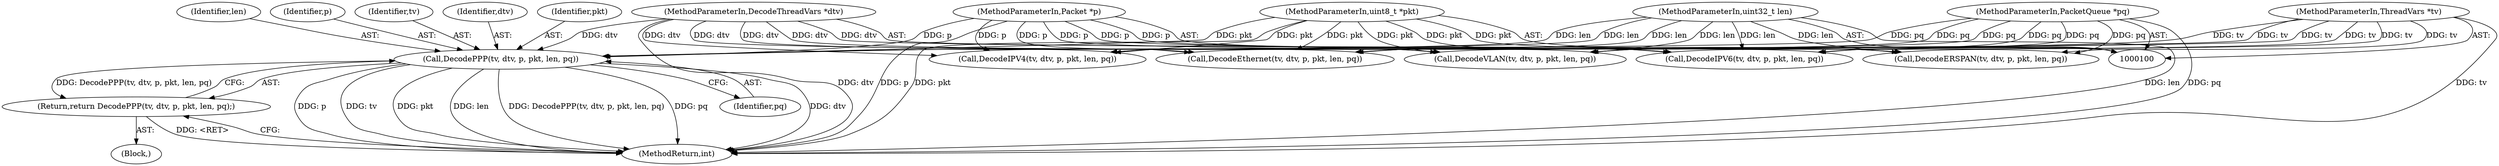 digraph "0_suricata_11f3659f64a4e42e90cb3c09fcef66894205aefe_1@pointer" {
"1000114" [label="(Call,DecodePPP(tv, dtv, p, pkt, len, pq))"];
"1000101" [label="(MethodParameterIn,ThreadVars *tv)"];
"1000102" [label="(MethodParameterIn,DecodeThreadVars *dtv)"];
"1000103" [label="(MethodParameterIn,Packet *p)"];
"1000104" [label="(MethodParameterIn,uint8_t *pkt)"];
"1000105" [label="(MethodParameterIn,uint32_t len)"];
"1000106" [label="(MethodParameterIn,PacketQueue *pq)"];
"1000113" [label="(Return,return DecodePPP(tv, dtv, p, pkt, len, pq);)"];
"1000160" [label="(Call,DecodeERSPAN(tv, dtv, p, pkt, len, pq))"];
"1000104" [label="(MethodParameterIn,uint8_t *pkt)"];
"1000151" [label="(Call,DecodeEthernet(tv, dtv, p, pkt, len, pq))"];
"1000114" [label="(Call,DecodePPP(tv, dtv, p, pkt, len, pq))"];
"1000113" [label="(Return,return DecodePPP(tv, dtv, p, pkt, len, pq);)"];
"1000106" [label="(MethodParameterIn,PacketQueue *pq)"];
"1000103" [label="(MethodParameterIn,Packet *p)"];
"1000105" [label="(MethodParameterIn,uint32_t len)"];
"1000115" [label="(Identifier,tv)"];
"1000116" [label="(Identifier,dtv)"];
"1000101" [label="(MethodParameterIn,ThreadVars *tv)"];
"1000118" [label="(Identifier,pkt)"];
"1000111" [label="(Block,)"];
"1000102" [label="(MethodParameterIn,DecodeThreadVars *dtv)"];
"1000174" [label="(MethodReturn,int)"];
"1000133" [label="(Call,DecodeIPV6(tv, dtv, p, pkt, len, pq))"];
"1000119" [label="(Identifier,len)"];
"1000120" [label="(Identifier,pq)"];
"1000142" [label="(Call,DecodeVLAN(tv, dtv, p, pkt, len, pq))"];
"1000117" [label="(Identifier,p)"];
"1000123" [label="(Call,DecodeIPV4(tv, dtv, p, pkt, len, pq))"];
"1000114" -> "1000113"  [label="AST: "];
"1000114" -> "1000120"  [label="CFG: "];
"1000115" -> "1000114"  [label="AST: "];
"1000116" -> "1000114"  [label="AST: "];
"1000117" -> "1000114"  [label="AST: "];
"1000118" -> "1000114"  [label="AST: "];
"1000119" -> "1000114"  [label="AST: "];
"1000120" -> "1000114"  [label="AST: "];
"1000113" -> "1000114"  [label="CFG: "];
"1000114" -> "1000174"  [label="DDG: p"];
"1000114" -> "1000174"  [label="DDG: tv"];
"1000114" -> "1000174"  [label="DDG: pkt"];
"1000114" -> "1000174"  [label="DDG: len"];
"1000114" -> "1000174"  [label="DDG: DecodePPP(tv, dtv, p, pkt, len, pq)"];
"1000114" -> "1000174"  [label="DDG: pq"];
"1000114" -> "1000174"  [label="DDG: dtv"];
"1000114" -> "1000113"  [label="DDG: DecodePPP(tv, dtv, p, pkt, len, pq)"];
"1000101" -> "1000114"  [label="DDG: tv"];
"1000102" -> "1000114"  [label="DDG: dtv"];
"1000103" -> "1000114"  [label="DDG: p"];
"1000104" -> "1000114"  [label="DDG: pkt"];
"1000105" -> "1000114"  [label="DDG: len"];
"1000106" -> "1000114"  [label="DDG: pq"];
"1000101" -> "1000100"  [label="AST: "];
"1000101" -> "1000174"  [label="DDG: tv"];
"1000101" -> "1000123"  [label="DDG: tv"];
"1000101" -> "1000133"  [label="DDG: tv"];
"1000101" -> "1000142"  [label="DDG: tv"];
"1000101" -> "1000151"  [label="DDG: tv"];
"1000101" -> "1000160"  [label="DDG: tv"];
"1000102" -> "1000100"  [label="AST: "];
"1000102" -> "1000174"  [label="DDG: dtv"];
"1000102" -> "1000123"  [label="DDG: dtv"];
"1000102" -> "1000133"  [label="DDG: dtv"];
"1000102" -> "1000142"  [label="DDG: dtv"];
"1000102" -> "1000151"  [label="DDG: dtv"];
"1000102" -> "1000160"  [label="DDG: dtv"];
"1000103" -> "1000100"  [label="AST: "];
"1000103" -> "1000174"  [label="DDG: p"];
"1000103" -> "1000123"  [label="DDG: p"];
"1000103" -> "1000133"  [label="DDG: p"];
"1000103" -> "1000142"  [label="DDG: p"];
"1000103" -> "1000151"  [label="DDG: p"];
"1000103" -> "1000160"  [label="DDG: p"];
"1000104" -> "1000100"  [label="AST: "];
"1000104" -> "1000174"  [label="DDG: pkt"];
"1000104" -> "1000123"  [label="DDG: pkt"];
"1000104" -> "1000133"  [label="DDG: pkt"];
"1000104" -> "1000142"  [label="DDG: pkt"];
"1000104" -> "1000151"  [label="DDG: pkt"];
"1000104" -> "1000160"  [label="DDG: pkt"];
"1000105" -> "1000100"  [label="AST: "];
"1000105" -> "1000174"  [label="DDG: len"];
"1000105" -> "1000123"  [label="DDG: len"];
"1000105" -> "1000133"  [label="DDG: len"];
"1000105" -> "1000142"  [label="DDG: len"];
"1000105" -> "1000151"  [label="DDG: len"];
"1000105" -> "1000160"  [label="DDG: len"];
"1000106" -> "1000100"  [label="AST: "];
"1000106" -> "1000174"  [label="DDG: pq"];
"1000106" -> "1000123"  [label="DDG: pq"];
"1000106" -> "1000133"  [label="DDG: pq"];
"1000106" -> "1000142"  [label="DDG: pq"];
"1000106" -> "1000151"  [label="DDG: pq"];
"1000106" -> "1000160"  [label="DDG: pq"];
"1000113" -> "1000111"  [label="AST: "];
"1000174" -> "1000113"  [label="CFG: "];
"1000113" -> "1000174"  [label="DDG: <RET>"];
}
